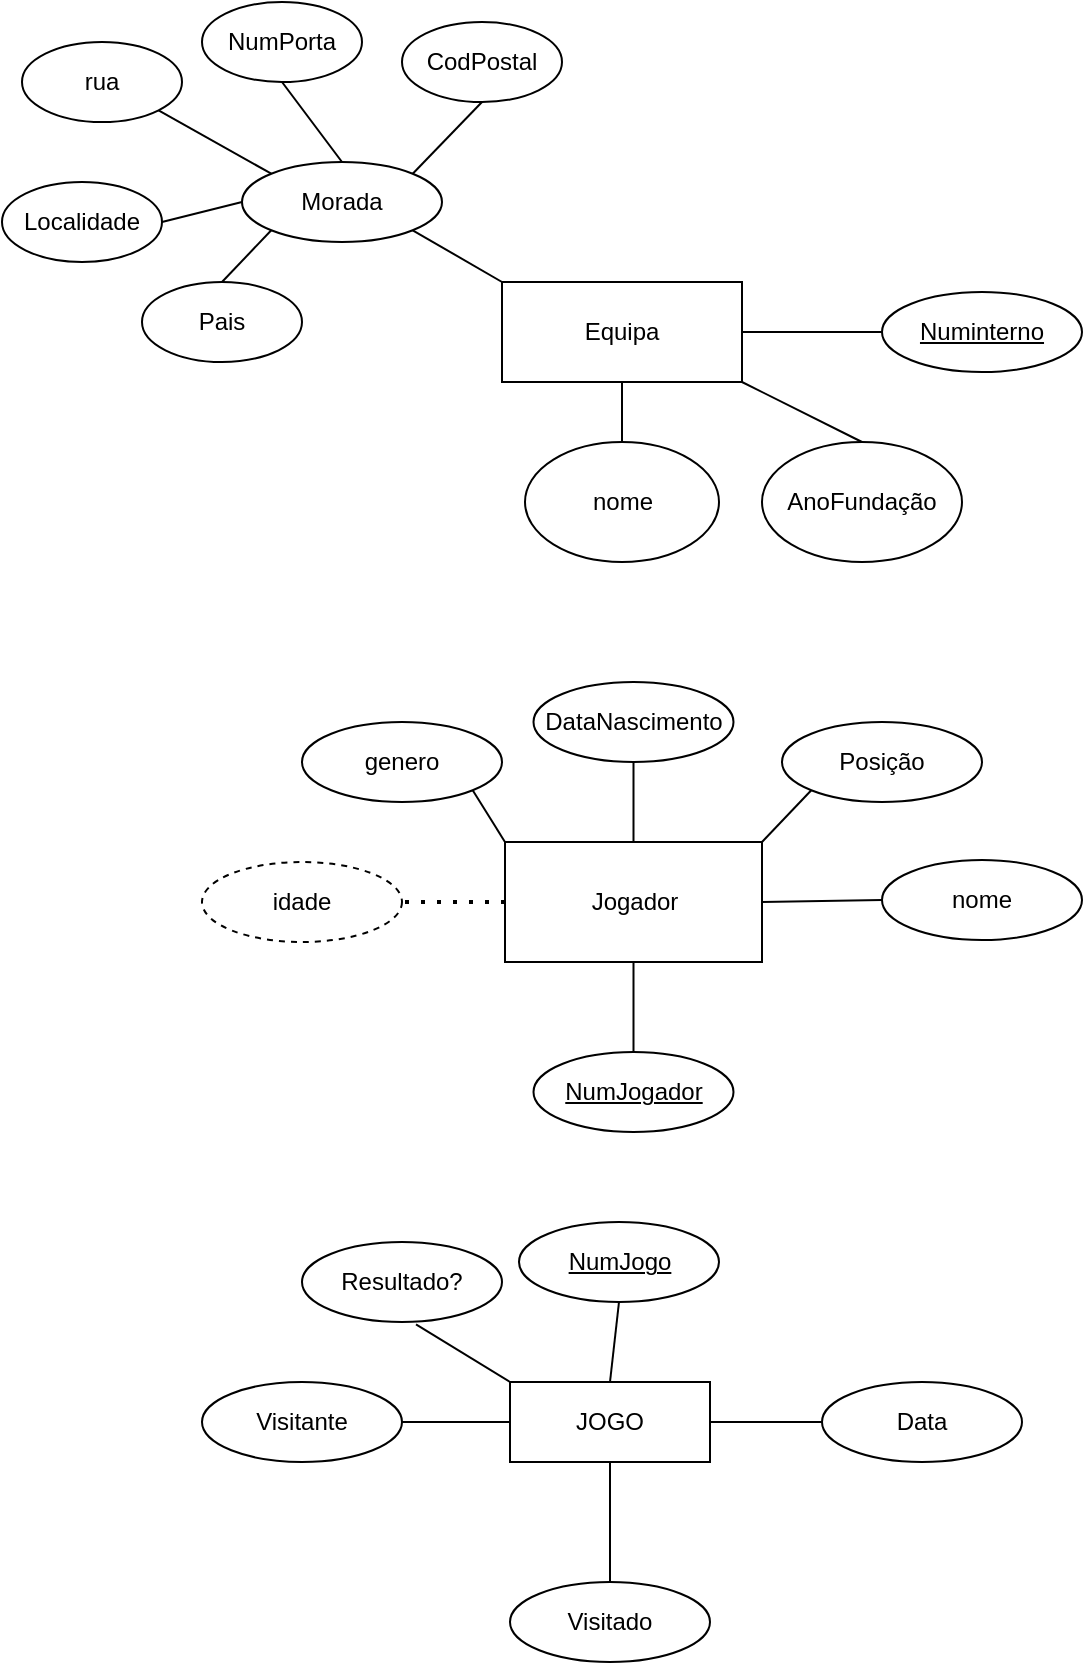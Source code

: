 <mxfile version="24.7.16">
  <diagram name="Página-1" id="aXLpPnv2NKacDEt0Qhfw">
    <mxGraphModel dx="955" dy="558" grid="1" gridSize="10" guides="1" tooltips="1" connect="1" arrows="1" fold="1" page="1" pageScale="1" pageWidth="827" pageHeight="1169" math="0" shadow="0">
      <root>
        <mxCell id="0" />
        <mxCell id="1" parent="0" />
        <mxCell id="0BGUU8HDMgY6EAeC4oMd-1" value="Equipa" style="rounded=0;whiteSpace=wrap;html=1;" vertex="1" parent="1">
          <mxGeometry x="360" y="180" width="120" height="50" as="geometry" />
        </mxCell>
        <mxCell id="0BGUU8HDMgY6EAeC4oMd-2" value="AnoFundação" style="ellipse;whiteSpace=wrap;html=1;" vertex="1" parent="1">
          <mxGeometry x="490" y="260" width="100" height="60" as="geometry" />
        </mxCell>
        <mxCell id="0BGUU8HDMgY6EAeC4oMd-3" value="" style="endArrow=none;html=1;rounded=0;exitX=0.5;exitY=0;exitDx=0;exitDy=0;entryX=1;entryY=1;entryDx=0;entryDy=0;" edge="1" parent="1" source="0BGUU8HDMgY6EAeC4oMd-2" target="0BGUU8HDMgY6EAeC4oMd-1">
          <mxGeometry width="50" height="50" relative="1" as="geometry">
            <mxPoint x="450" y="250" as="sourcePoint" />
            <mxPoint x="500" y="200" as="targetPoint" />
          </mxGeometry>
        </mxCell>
        <mxCell id="0BGUU8HDMgY6EAeC4oMd-4" value="nome" style="ellipse;whiteSpace=wrap;html=1;" vertex="1" parent="1">
          <mxGeometry x="371.5" y="260" width="97" height="60" as="geometry" />
        </mxCell>
        <mxCell id="0BGUU8HDMgY6EAeC4oMd-5" value="" style="endArrow=none;html=1;rounded=0;exitX=0.5;exitY=0;exitDx=0;exitDy=0;entryX=0.5;entryY=1;entryDx=0;entryDy=0;" edge="1" parent="1" source="0BGUU8HDMgY6EAeC4oMd-4" target="0BGUU8HDMgY6EAeC4oMd-1">
          <mxGeometry width="50" height="50" relative="1" as="geometry">
            <mxPoint x="450" y="250" as="sourcePoint" />
            <mxPoint x="500" y="200" as="targetPoint" />
          </mxGeometry>
        </mxCell>
        <mxCell id="0BGUU8HDMgY6EAeC4oMd-17" value="Numinterno" style="ellipse;whiteSpace=wrap;html=1;align=center;fontStyle=4;" vertex="1" parent="1">
          <mxGeometry x="550" y="185" width="100" height="40" as="geometry" />
        </mxCell>
        <mxCell id="0BGUU8HDMgY6EAeC4oMd-18" value="" style="endArrow=none;html=1;rounded=0;entryX=0;entryY=0.5;entryDx=0;entryDy=0;exitX=1;exitY=0.5;exitDx=0;exitDy=0;" edge="1" parent="1" source="0BGUU8HDMgY6EAeC4oMd-1" target="0BGUU8HDMgY6EAeC4oMd-17">
          <mxGeometry width="50" height="50" relative="1" as="geometry">
            <mxPoint x="390" y="210" as="sourcePoint" />
            <mxPoint x="440" y="160" as="targetPoint" />
          </mxGeometry>
        </mxCell>
        <mxCell id="0BGUU8HDMgY6EAeC4oMd-20" value="Morada" style="ellipse;whiteSpace=wrap;html=1;align=center;" vertex="1" parent="1">
          <mxGeometry x="230" y="120" width="100" height="40" as="geometry" />
        </mxCell>
        <mxCell id="0BGUU8HDMgY6EAeC4oMd-21" value="" style="endArrow=none;html=1;rounded=0;entryX=1;entryY=1;entryDx=0;entryDy=0;exitX=0;exitY=0;exitDx=0;exitDy=0;" edge="1" parent="1" source="0BGUU8HDMgY6EAeC4oMd-1" target="0BGUU8HDMgY6EAeC4oMd-20">
          <mxGeometry width="50" height="50" relative="1" as="geometry">
            <mxPoint x="410" y="180" as="sourcePoint" />
            <mxPoint x="440" y="160" as="targetPoint" />
          </mxGeometry>
        </mxCell>
        <mxCell id="0BGUU8HDMgY6EAeC4oMd-25" value="Jogador" style="whiteSpace=wrap;html=1;align=center;" vertex="1" parent="1">
          <mxGeometry x="361.5" y="460" width="128.5" height="60" as="geometry" />
        </mxCell>
        <mxCell id="0BGUU8HDMgY6EAeC4oMd-26" value="nome" style="ellipse;whiteSpace=wrap;html=1;align=center;" vertex="1" parent="1">
          <mxGeometry x="550" y="469" width="100" height="40" as="geometry" />
        </mxCell>
        <mxCell id="0BGUU8HDMgY6EAeC4oMd-27" value="NumJogador" style="ellipse;whiteSpace=wrap;html=1;align=center;fontStyle=4;" vertex="1" parent="1">
          <mxGeometry x="375.75" y="565" width="100" height="40" as="geometry" />
        </mxCell>
        <mxCell id="0BGUU8HDMgY6EAeC4oMd-28" value="rua" style="ellipse;whiteSpace=wrap;html=1;align=center;" vertex="1" parent="1">
          <mxGeometry x="120" y="60" width="80" height="40" as="geometry" />
        </mxCell>
        <mxCell id="0BGUU8HDMgY6EAeC4oMd-29" value="NumPorta" style="ellipse;whiteSpace=wrap;html=1;align=center;" vertex="1" parent="1">
          <mxGeometry x="210" y="40" width="80" height="40" as="geometry" />
        </mxCell>
        <mxCell id="0BGUU8HDMgY6EAeC4oMd-30" value="CodPostal" style="ellipse;whiteSpace=wrap;html=1;align=center;" vertex="1" parent="1">
          <mxGeometry x="310" y="50" width="80" height="40" as="geometry" />
        </mxCell>
        <mxCell id="0BGUU8HDMgY6EAeC4oMd-31" value="Localidade" style="ellipse;whiteSpace=wrap;html=1;align=center;" vertex="1" parent="1">
          <mxGeometry x="110" y="130" width="80" height="40" as="geometry" />
        </mxCell>
        <mxCell id="0BGUU8HDMgY6EAeC4oMd-32" value="Pais" style="ellipse;whiteSpace=wrap;html=1;align=center;" vertex="1" parent="1">
          <mxGeometry x="180" y="180" width="80" height="40" as="geometry" />
        </mxCell>
        <mxCell id="0BGUU8HDMgY6EAeC4oMd-33" value="" style="endArrow=none;html=1;rounded=0;exitX=1;exitY=0;exitDx=0;exitDy=0;entryX=0.5;entryY=1;entryDx=0;entryDy=0;" edge="1" parent="1" source="0BGUU8HDMgY6EAeC4oMd-20" target="0BGUU8HDMgY6EAeC4oMd-30">
          <mxGeometry width="50" height="50" relative="1" as="geometry">
            <mxPoint x="390" y="130" as="sourcePoint" />
            <mxPoint x="440" y="80" as="targetPoint" />
          </mxGeometry>
        </mxCell>
        <mxCell id="0BGUU8HDMgY6EAeC4oMd-34" value="" style="endArrow=none;html=1;rounded=0;exitX=0.5;exitY=0;exitDx=0;exitDy=0;entryX=0.5;entryY=1;entryDx=0;entryDy=0;" edge="1" parent="1" source="0BGUU8HDMgY6EAeC4oMd-20" target="0BGUU8HDMgY6EAeC4oMd-29">
          <mxGeometry width="50" height="50" relative="1" as="geometry">
            <mxPoint x="325" y="136" as="sourcePoint" />
            <mxPoint x="360" y="100" as="targetPoint" />
          </mxGeometry>
        </mxCell>
        <mxCell id="0BGUU8HDMgY6EAeC4oMd-35" value="" style="endArrow=none;html=1;rounded=0;exitX=0;exitY=0;exitDx=0;exitDy=0;entryX=1;entryY=1;entryDx=0;entryDy=0;" edge="1" parent="1" source="0BGUU8HDMgY6EAeC4oMd-20" target="0BGUU8HDMgY6EAeC4oMd-28">
          <mxGeometry width="50" height="50" relative="1" as="geometry">
            <mxPoint x="335" y="146" as="sourcePoint" />
            <mxPoint x="370" y="110" as="targetPoint" />
          </mxGeometry>
        </mxCell>
        <mxCell id="0BGUU8HDMgY6EAeC4oMd-36" value="" style="endArrow=none;html=1;rounded=0;exitX=0;exitY=0.5;exitDx=0;exitDy=0;entryX=1;entryY=0.5;entryDx=0;entryDy=0;" edge="1" parent="1" source="0BGUU8HDMgY6EAeC4oMd-20" target="0BGUU8HDMgY6EAeC4oMd-31">
          <mxGeometry width="50" height="50" relative="1" as="geometry">
            <mxPoint x="345" y="156" as="sourcePoint" />
            <mxPoint x="380" y="120" as="targetPoint" />
          </mxGeometry>
        </mxCell>
        <mxCell id="0BGUU8HDMgY6EAeC4oMd-37" value="" style="endArrow=none;html=1;rounded=0;exitX=0;exitY=1;exitDx=0;exitDy=0;entryX=0.5;entryY=0;entryDx=0;entryDy=0;" edge="1" parent="1" source="0BGUU8HDMgY6EAeC4oMd-20" target="0BGUU8HDMgY6EAeC4oMd-32">
          <mxGeometry width="50" height="50" relative="1" as="geometry">
            <mxPoint x="355" y="166" as="sourcePoint" />
            <mxPoint x="390" y="130" as="targetPoint" />
          </mxGeometry>
        </mxCell>
        <mxCell id="0BGUU8HDMgY6EAeC4oMd-38" value="DataNascimento" style="ellipse;whiteSpace=wrap;html=1;align=center;" vertex="1" parent="1">
          <mxGeometry x="375.75" y="380" width="100" height="40" as="geometry" />
        </mxCell>
        <mxCell id="0BGUU8HDMgY6EAeC4oMd-39" value="idade" style="ellipse;whiteSpace=wrap;html=1;align=center;dashed=1;" vertex="1" parent="1">
          <mxGeometry x="210" y="470" width="100" height="40" as="geometry" />
        </mxCell>
        <mxCell id="0BGUU8HDMgY6EAeC4oMd-40" value="genero" style="ellipse;whiteSpace=wrap;html=1;align=center;" vertex="1" parent="1">
          <mxGeometry x="260" y="400" width="100" height="40" as="geometry" />
        </mxCell>
        <mxCell id="0BGUU8HDMgY6EAeC4oMd-41" value="Posição" style="ellipse;whiteSpace=wrap;html=1;align=center;" vertex="1" parent="1">
          <mxGeometry x="500" y="400" width="100" height="40" as="geometry" />
        </mxCell>
        <mxCell id="0BGUU8HDMgY6EAeC4oMd-42" value="" style="endArrow=none;dashed=1;html=1;dashPattern=1 3;strokeWidth=2;rounded=0;entryX=1;entryY=0.5;entryDx=0;entryDy=0;exitX=0;exitY=0.5;exitDx=0;exitDy=0;" edge="1" parent="1" source="0BGUU8HDMgY6EAeC4oMd-25" target="0BGUU8HDMgY6EAeC4oMd-39">
          <mxGeometry width="50" height="50" relative="1" as="geometry">
            <mxPoint x="390" y="370" as="sourcePoint" />
            <mxPoint x="440" y="320" as="targetPoint" />
          </mxGeometry>
        </mxCell>
        <mxCell id="0BGUU8HDMgY6EAeC4oMd-43" value="" style="endArrow=none;html=1;rounded=0;exitX=1;exitY=1;exitDx=0;exitDy=0;entryX=0;entryY=0;entryDx=0;entryDy=0;" edge="1" parent="1" source="0BGUU8HDMgY6EAeC4oMd-40" target="0BGUU8HDMgY6EAeC4oMd-25">
          <mxGeometry width="50" height="50" relative="1" as="geometry">
            <mxPoint x="390" y="370" as="sourcePoint" />
            <mxPoint x="440" y="320" as="targetPoint" />
          </mxGeometry>
        </mxCell>
        <mxCell id="0BGUU8HDMgY6EAeC4oMd-44" value="" style="endArrow=none;html=1;rounded=0;exitX=0.5;exitY=0;exitDx=0;exitDy=0;entryX=0.5;entryY=1;entryDx=0;entryDy=0;" edge="1" parent="1" source="0BGUU8HDMgY6EAeC4oMd-25" target="0BGUU8HDMgY6EAeC4oMd-38">
          <mxGeometry width="50" height="50" relative="1" as="geometry">
            <mxPoint x="390" y="370" as="sourcePoint" />
            <mxPoint x="440" y="320" as="targetPoint" />
          </mxGeometry>
        </mxCell>
        <mxCell id="0BGUU8HDMgY6EAeC4oMd-46" value="" style="endArrow=none;html=1;rounded=0;exitX=1;exitY=0;exitDx=0;exitDy=0;entryX=0;entryY=1;entryDx=0;entryDy=0;" edge="1" parent="1" source="0BGUU8HDMgY6EAeC4oMd-25" target="0BGUU8HDMgY6EAeC4oMd-41">
          <mxGeometry width="50" height="50" relative="1" as="geometry">
            <mxPoint x="390" y="370" as="sourcePoint" />
            <mxPoint x="440" y="320" as="targetPoint" />
          </mxGeometry>
        </mxCell>
        <mxCell id="0BGUU8HDMgY6EAeC4oMd-47" value="" style="endArrow=none;html=1;rounded=0;exitX=0.5;exitY=1;exitDx=0;exitDy=0;entryX=0.5;entryY=0;entryDx=0;entryDy=0;" edge="1" parent="1" source="0BGUU8HDMgY6EAeC4oMd-25" target="0BGUU8HDMgY6EAeC4oMd-27">
          <mxGeometry width="50" height="50" relative="1" as="geometry">
            <mxPoint x="390" y="370" as="sourcePoint" />
            <mxPoint x="440" y="320" as="targetPoint" />
          </mxGeometry>
        </mxCell>
        <mxCell id="0BGUU8HDMgY6EAeC4oMd-48" value="" style="endArrow=none;html=1;rounded=0;exitX=1;exitY=0.5;exitDx=0;exitDy=0;entryX=0;entryY=0.5;entryDx=0;entryDy=0;" edge="1" parent="1" source="0BGUU8HDMgY6EAeC4oMd-25" target="0BGUU8HDMgY6EAeC4oMd-26">
          <mxGeometry width="50" height="50" relative="1" as="geometry">
            <mxPoint x="390" y="370" as="sourcePoint" />
            <mxPoint x="440" y="320" as="targetPoint" />
          </mxGeometry>
        </mxCell>
        <mxCell id="0BGUU8HDMgY6EAeC4oMd-49" value="JOGO" style="whiteSpace=wrap;html=1;align=center;" vertex="1" parent="1">
          <mxGeometry x="364" y="730" width="100" height="40" as="geometry" />
        </mxCell>
        <mxCell id="0BGUU8HDMgY6EAeC4oMd-50" value="Data" style="ellipse;whiteSpace=wrap;html=1;align=center;" vertex="1" parent="1">
          <mxGeometry x="520" y="730" width="100" height="40" as="geometry" />
        </mxCell>
        <mxCell id="0BGUU8HDMgY6EAeC4oMd-51" value="Visitante" style="ellipse;whiteSpace=wrap;html=1;align=center;" vertex="1" parent="1">
          <mxGeometry x="210" y="730" width="100" height="40" as="geometry" />
        </mxCell>
        <mxCell id="0BGUU8HDMgY6EAeC4oMd-52" value="Visitado" style="ellipse;whiteSpace=wrap;html=1;align=center;" vertex="1" parent="1">
          <mxGeometry x="364" y="830" width="100" height="40" as="geometry" />
        </mxCell>
        <mxCell id="0BGUU8HDMgY6EAeC4oMd-53" value="NumJogo" style="ellipse;whiteSpace=wrap;html=1;align=center;fontStyle=4;" vertex="1" parent="1">
          <mxGeometry x="368.5" y="650" width="100" height="40" as="geometry" />
        </mxCell>
        <mxCell id="0BGUU8HDMgY6EAeC4oMd-55" value="Resultado?" style="ellipse;whiteSpace=wrap;html=1;align=center;" vertex="1" parent="1">
          <mxGeometry x="260" y="660" width="100" height="40" as="geometry" />
        </mxCell>
        <mxCell id="0BGUU8HDMgY6EAeC4oMd-56" value="" style="endArrow=none;html=1;rounded=0;exitX=0.5;exitY=0;exitDx=0;exitDy=0;entryX=0.5;entryY=1;entryDx=0;entryDy=0;" edge="1" parent="1" source="0BGUU8HDMgY6EAeC4oMd-49" target="0BGUU8HDMgY6EAeC4oMd-53">
          <mxGeometry width="50" height="50" relative="1" as="geometry">
            <mxPoint x="390" y="690" as="sourcePoint" />
            <mxPoint x="440" y="640" as="targetPoint" />
          </mxGeometry>
        </mxCell>
        <mxCell id="0BGUU8HDMgY6EAeC4oMd-57" value="" style="endArrow=none;html=1;rounded=0;exitX=1;exitY=0.5;exitDx=0;exitDy=0;entryX=0;entryY=0.5;entryDx=0;entryDy=0;" edge="1" parent="1" source="0BGUU8HDMgY6EAeC4oMd-49" target="0BGUU8HDMgY6EAeC4oMd-50">
          <mxGeometry width="50" height="50" relative="1" as="geometry">
            <mxPoint x="424" y="740" as="sourcePoint" />
            <mxPoint x="429" y="700" as="targetPoint" />
          </mxGeometry>
        </mxCell>
        <mxCell id="0BGUU8HDMgY6EAeC4oMd-58" value="" style="endArrow=none;html=1;rounded=0;exitX=0;exitY=0;exitDx=0;exitDy=0;entryX=0.57;entryY=1.03;entryDx=0;entryDy=0;entryPerimeter=0;" edge="1" parent="1" source="0BGUU8HDMgY6EAeC4oMd-49" target="0BGUU8HDMgY6EAeC4oMd-55">
          <mxGeometry width="50" height="50" relative="1" as="geometry">
            <mxPoint x="434" y="750" as="sourcePoint" />
            <mxPoint x="439" y="710" as="targetPoint" />
          </mxGeometry>
        </mxCell>
        <mxCell id="0BGUU8HDMgY6EAeC4oMd-59" value="" style="endArrow=none;html=1;rounded=0;exitX=0;exitY=0.5;exitDx=0;exitDy=0;entryX=1;entryY=0.5;entryDx=0;entryDy=0;" edge="1" parent="1" source="0BGUU8HDMgY6EAeC4oMd-49" target="0BGUU8HDMgY6EAeC4oMd-51">
          <mxGeometry width="50" height="50" relative="1" as="geometry">
            <mxPoint x="444" y="760" as="sourcePoint" />
            <mxPoint x="449" y="720" as="targetPoint" />
          </mxGeometry>
        </mxCell>
        <mxCell id="0BGUU8HDMgY6EAeC4oMd-60" value="" style="endArrow=none;html=1;rounded=0;exitX=0.5;exitY=0;exitDx=0;exitDy=0;entryX=0.5;entryY=1;entryDx=0;entryDy=0;" edge="1" parent="1" source="0BGUU8HDMgY6EAeC4oMd-52" target="0BGUU8HDMgY6EAeC4oMd-49">
          <mxGeometry width="50" height="50" relative="1" as="geometry">
            <mxPoint x="454" y="770" as="sourcePoint" />
            <mxPoint x="459" y="730" as="targetPoint" />
          </mxGeometry>
        </mxCell>
      </root>
    </mxGraphModel>
  </diagram>
</mxfile>
